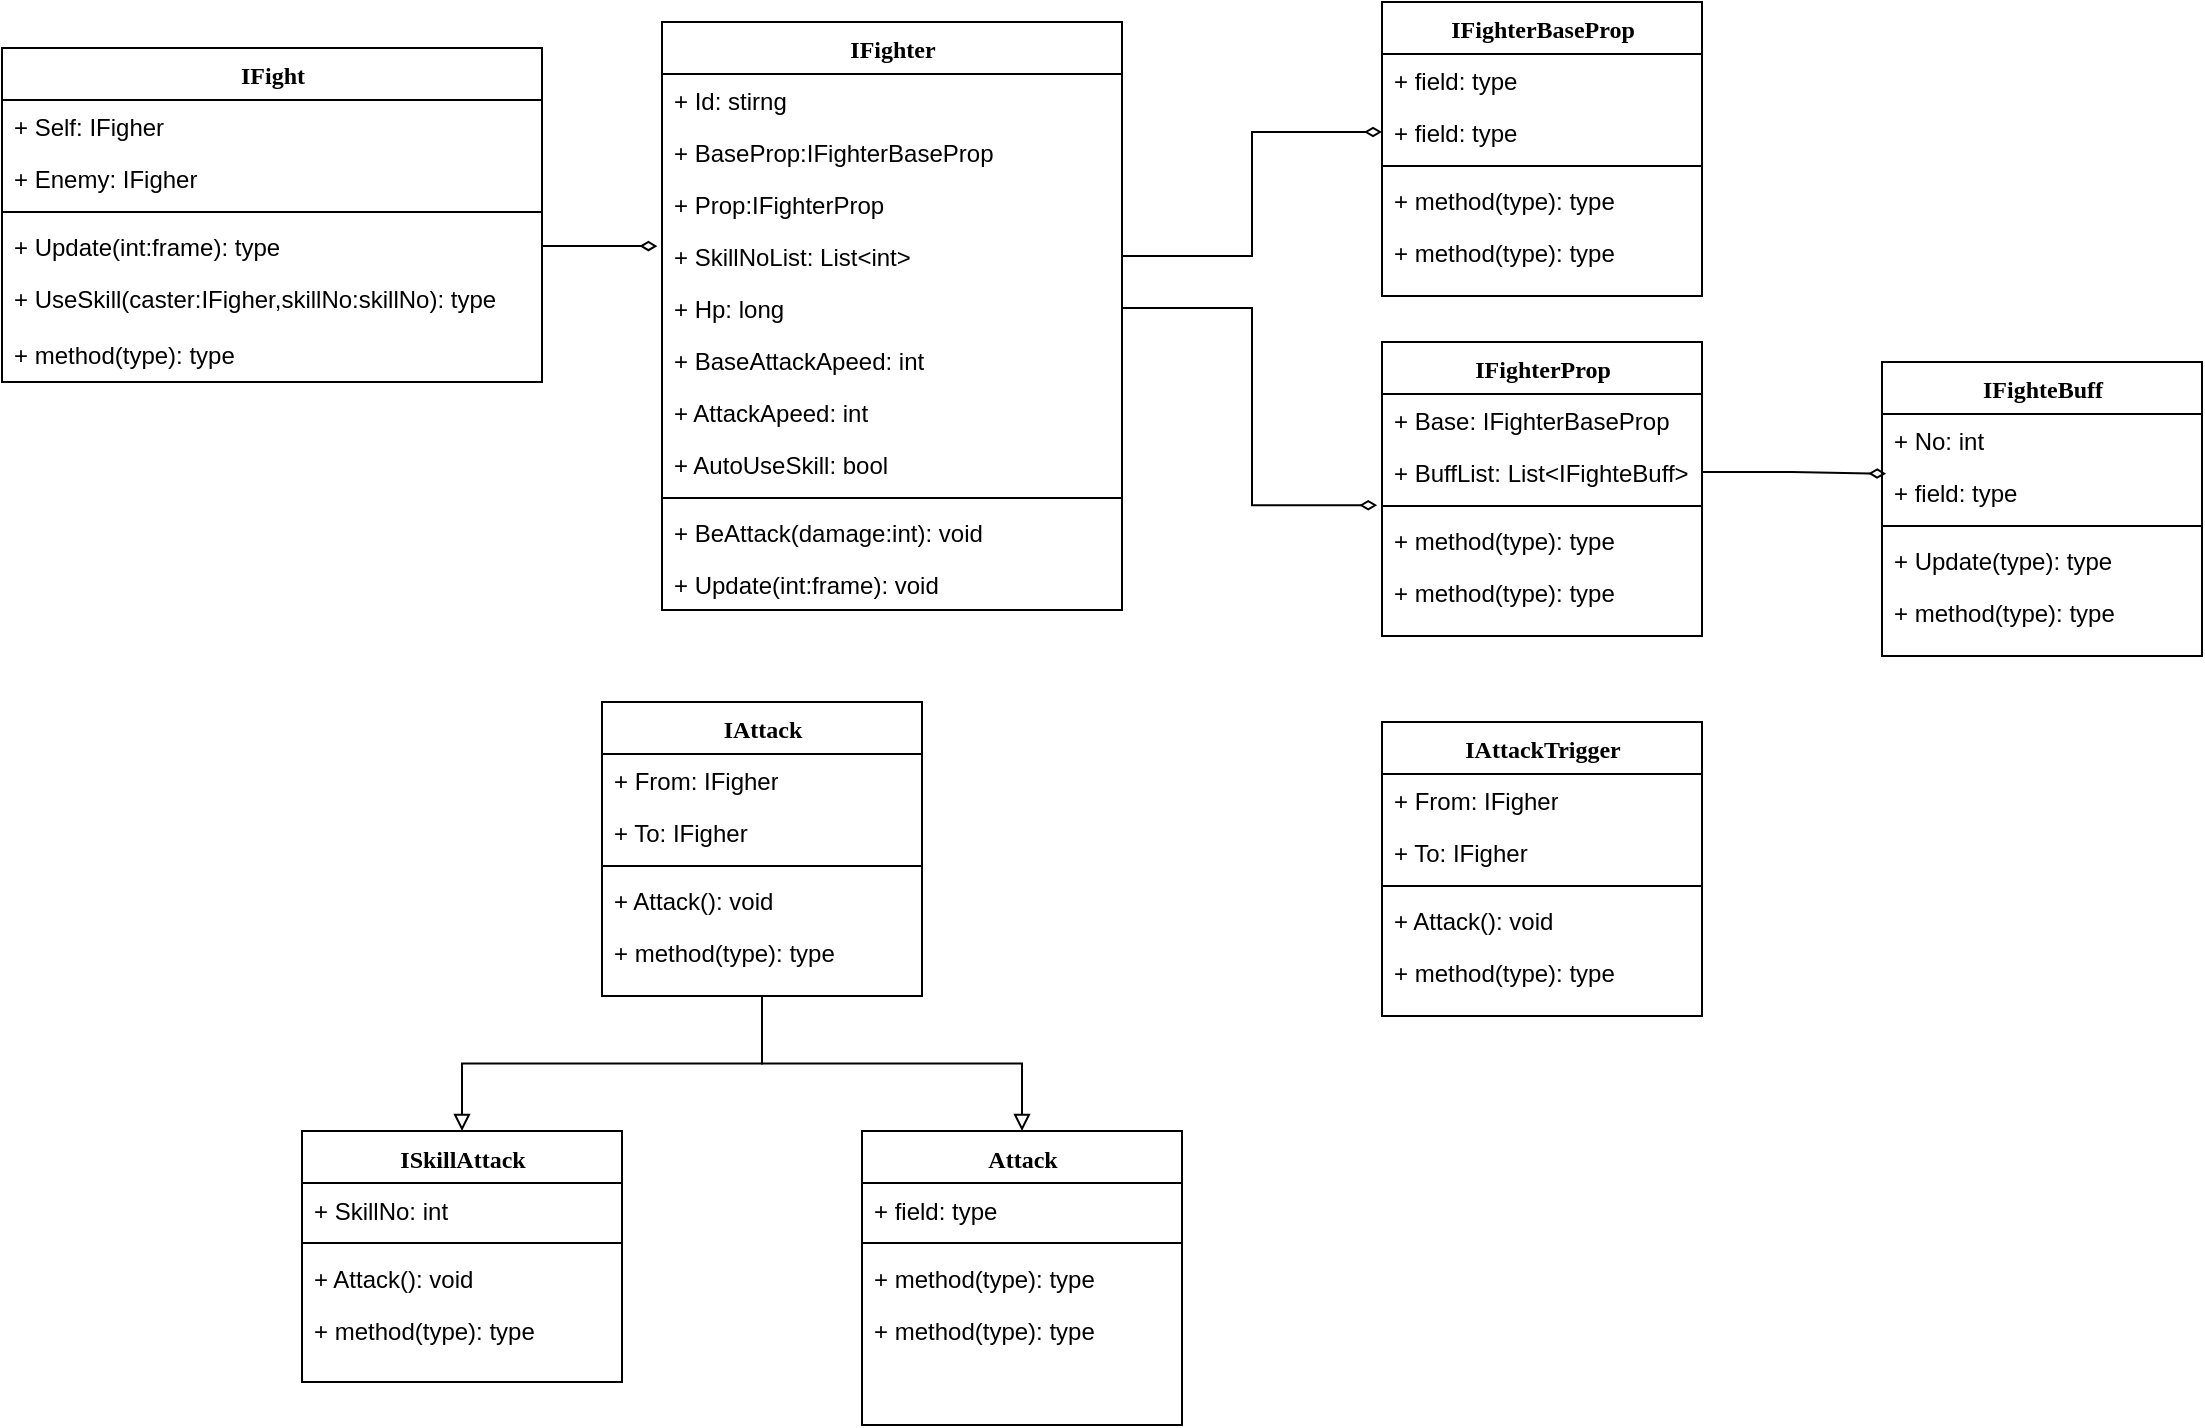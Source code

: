<mxfile version="21.6.2" type="github">
  <diagram name="Page-1" id="9f46799a-70d6-7492-0946-bef42562c5a5">
    <mxGraphModel dx="1430" dy="730" grid="1" gridSize="10" guides="1" tooltips="1" connect="1" arrows="1" fold="1" page="1" pageScale="1" pageWidth="1100" pageHeight="850" background="none" math="0" shadow="0">
      <root>
        <mxCell id="0" />
        <mxCell id="1" parent="0" />
        <mxCell id="78961159f06e98e8-30" value="IFight" style="swimlane;html=1;fontStyle=1;align=center;verticalAlign=top;childLayout=stackLayout;horizontal=1;startSize=26;horizontalStack=0;resizeParent=1;resizeLast=0;collapsible=1;marginBottom=0;swimlaneFillColor=#ffffff;rounded=0;shadow=0;comic=0;labelBackgroundColor=none;strokeWidth=1;fillColor=none;fontFamily=Verdana;fontSize=12" parent="1" vertex="1">
          <mxGeometry x="230" y="73" width="270" height="167" as="geometry">
            <mxRectangle x="430" y="83" width="80" height="30" as="alternateBounds" />
          </mxGeometry>
        </mxCell>
        <mxCell id="78961159f06e98e8-31" value="+ Self:&amp;nbsp;IFigher" style="text;html=1;strokeColor=none;fillColor=none;align=left;verticalAlign=top;spacingLeft=4;spacingRight=4;whiteSpace=wrap;overflow=hidden;rotatable=0;points=[[0,0.5],[1,0.5]];portConstraint=eastwest;" parent="78961159f06e98e8-30" vertex="1">
          <mxGeometry y="26" width="270" height="26" as="geometry" />
        </mxCell>
        <mxCell id="kX134IVRA6IxvuL3cAIl-8" value="+ Enemy:&amp;nbsp;IFigher" style="text;html=1;strokeColor=none;fillColor=none;align=left;verticalAlign=top;spacingLeft=4;spacingRight=4;whiteSpace=wrap;overflow=hidden;rotatable=0;points=[[0,0.5],[1,0.5]];portConstraint=eastwest;" vertex="1" parent="78961159f06e98e8-30">
          <mxGeometry y="52" width="270" height="26" as="geometry" />
        </mxCell>
        <mxCell id="78961159f06e98e8-38" value="" style="line;html=1;strokeWidth=1;fillColor=none;align=left;verticalAlign=middle;spacingTop=-1;spacingLeft=3;spacingRight=3;rotatable=0;labelPosition=right;points=[];portConstraint=eastwest;" parent="78961159f06e98e8-30" vertex="1">
          <mxGeometry y="78" width="270" height="8" as="geometry" />
        </mxCell>
        <mxCell id="78961159f06e98e8-39" value="+ Update(int:frame): type" style="text;html=1;strokeColor=none;fillColor=none;align=left;verticalAlign=top;spacingLeft=4;spacingRight=4;whiteSpace=wrap;overflow=hidden;rotatable=0;points=[[0,0.5],[1,0.5]];portConstraint=eastwest;" parent="78961159f06e98e8-30" vertex="1">
          <mxGeometry y="86" width="270" height="26" as="geometry" />
        </mxCell>
        <mxCell id="78961159f06e98e8-40" value="+ UseSkill(caster:IFigher,skillNo:skillNo): type" style="text;html=1;strokeColor=none;fillColor=none;align=left;verticalAlign=top;spacingLeft=4;spacingRight=4;whiteSpace=wrap;overflow=hidden;rotatable=0;points=[[0,0.5],[1,0.5]];portConstraint=eastwest;" parent="78961159f06e98e8-30" vertex="1">
          <mxGeometry y="112" width="270" height="28" as="geometry" />
        </mxCell>
        <mxCell id="78961159f06e98e8-42" value="+ method(type): type" style="text;html=1;strokeColor=none;fillColor=none;align=left;verticalAlign=top;spacingLeft=4;spacingRight=4;whiteSpace=wrap;overflow=hidden;rotatable=0;points=[[0,0.5],[1,0.5]];portConstraint=eastwest;" parent="78961159f06e98e8-30" vertex="1">
          <mxGeometry y="140" width="270" height="26" as="geometry" />
        </mxCell>
        <mxCell id="78961159f06e98e8-43" value="IFighter" style="swimlane;html=1;fontStyle=1;align=center;verticalAlign=top;childLayout=stackLayout;horizontal=1;startSize=26;horizontalStack=0;resizeParent=1;resizeLast=0;collapsible=1;marginBottom=0;swimlaneFillColor=#ffffff;rounded=0;shadow=0;comic=0;labelBackgroundColor=none;strokeWidth=1;fillColor=none;fontFamily=Verdana;fontSize=12" parent="1" vertex="1">
          <mxGeometry x="560" y="60" width="230" height="294" as="geometry" />
        </mxCell>
        <mxCell id="78961159f06e98e8-44" value="+ Id: stirng" style="text;html=1;strokeColor=none;fillColor=none;align=left;verticalAlign=top;spacingLeft=4;spacingRight=4;whiteSpace=wrap;overflow=hidden;rotatable=0;points=[[0,0.5],[1,0.5]];portConstraint=eastwest;" parent="78961159f06e98e8-43" vertex="1">
          <mxGeometry y="26" width="230" height="26" as="geometry" />
        </mxCell>
        <mxCell id="78961159f06e98e8-45" value="+ BaseProp:IFighterBaseProp" style="text;html=1;strokeColor=none;fillColor=none;align=left;verticalAlign=top;spacingLeft=4;spacingRight=4;whiteSpace=wrap;overflow=hidden;rotatable=0;points=[[0,0.5],[1,0.5]];portConstraint=eastwest;" parent="78961159f06e98e8-43" vertex="1">
          <mxGeometry y="52" width="230" height="26" as="geometry" />
        </mxCell>
        <mxCell id="kX134IVRA6IxvuL3cAIl-28" value="+ Prop:IFighterProp" style="text;html=1;strokeColor=none;fillColor=none;align=left;verticalAlign=top;spacingLeft=4;spacingRight=4;whiteSpace=wrap;overflow=hidden;rotatable=0;points=[[0,0.5],[1,0.5]];portConstraint=eastwest;" vertex="1" parent="78961159f06e98e8-43">
          <mxGeometry y="78" width="230" height="26" as="geometry" />
        </mxCell>
        <mxCell id="78961159f06e98e8-49" value="+ SkillNoList: List&amp;lt;int&amp;gt;" style="text;html=1;strokeColor=none;fillColor=none;align=left;verticalAlign=top;spacingLeft=4;spacingRight=4;whiteSpace=wrap;overflow=hidden;rotatable=0;points=[[0,0.5],[1,0.5]];portConstraint=eastwest;" parent="78961159f06e98e8-43" vertex="1">
          <mxGeometry y="104" width="230" height="26" as="geometry" />
        </mxCell>
        <mxCell id="78961159f06e98e8-50" value="+ Hp: long" style="text;html=1;strokeColor=none;fillColor=none;align=left;verticalAlign=top;spacingLeft=4;spacingRight=4;whiteSpace=wrap;overflow=hidden;rotatable=0;points=[[0,0.5],[1,0.5]];portConstraint=eastwest;" parent="78961159f06e98e8-43" vertex="1">
          <mxGeometry y="130" width="230" height="26" as="geometry" />
        </mxCell>
        <mxCell id="kX134IVRA6IxvuL3cAIl-39" value="+ BaseAttackApeed: int" style="text;html=1;strokeColor=none;fillColor=none;align=left;verticalAlign=top;spacingLeft=4;spacingRight=4;whiteSpace=wrap;overflow=hidden;rotatable=0;points=[[0,0.5],[1,0.5]];portConstraint=eastwest;" vertex="1" parent="78961159f06e98e8-43">
          <mxGeometry y="156" width="230" height="26" as="geometry" />
        </mxCell>
        <mxCell id="kX134IVRA6IxvuL3cAIl-38" value="+ AttackApeed: int" style="text;html=1;strokeColor=none;fillColor=none;align=left;verticalAlign=top;spacingLeft=4;spacingRight=4;whiteSpace=wrap;overflow=hidden;rotatable=0;points=[[0,0.5],[1,0.5]];portConstraint=eastwest;" vertex="1" parent="78961159f06e98e8-43">
          <mxGeometry y="182" width="230" height="26" as="geometry" />
        </mxCell>
        <mxCell id="kX134IVRA6IxvuL3cAIl-75" value="+ AutoUseSkill: bool" style="text;html=1;strokeColor=none;fillColor=none;align=left;verticalAlign=top;spacingLeft=4;spacingRight=4;whiteSpace=wrap;overflow=hidden;rotatable=0;points=[[0,0.5],[1,0.5]];portConstraint=eastwest;" vertex="1" parent="78961159f06e98e8-43">
          <mxGeometry y="208" width="230" height="26" as="geometry" />
        </mxCell>
        <mxCell id="78961159f06e98e8-51" value="" style="line;html=1;strokeWidth=1;fillColor=none;align=left;verticalAlign=middle;spacingTop=-1;spacingLeft=3;spacingRight=3;rotatable=0;labelPosition=right;points=[];portConstraint=eastwest;" parent="78961159f06e98e8-43" vertex="1">
          <mxGeometry y="234" width="230" height="8" as="geometry" />
        </mxCell>
        <mxCell id="78961159f06e98e8-52" value="+ BeAttack(damage:int): void" style="text;html=1;strokeColor=none;fillColor=none;align=left;verticalAlign=top;spacingLeft=4;spacingRight=4;whiteSpace=wrap;overflow=hidden;rotatable=0;points=[[0,0.5],[1,0.5]];portConstraint=eastwest;" parent="78961159f06e98e8-43" vertex="1">
          <mxGeometry y="242" width="230" height="26" as="geometry" />
        </mxCell>
        <mxCell id="78961159f06e98e8-53" value="+ Update(int:frame): void" style="text;html=1;strokeColor=none;fillColor=none;align=left;verticalAlign=top;spacingLeft=4;spacingRight=4;whiteSpace=wrap;overflow=hidden;rotatable=0;points=[[0,0.5],[1,0.5]];portConstraint=eastwest;" parent="78961159f06e98e8-43" vertex="1">
          <mxGeometry y="268" width="230" height="26" as="geometry" />
        </mxCell>
        <mxCell id="kX134IVRA6IxvuL3cAIl-9" value="IFighterBaseProp" style="swimlane;html=1;fontStyle=1;align=center;verticalAlign=top;childLayout=stackLayout;horizontal=1;startSize=26;horizontalStack=0;resizeParent=1;resizeLast=0;collapsible=1;marginBottom=0;swimlaneFillColor=#ffffff;rounded=0;shadow=0;comic=0;labelBackgroundColor=none;strokeWidth=1;fillColor=none;fontFamily=Verdana;fontSize=12" vertex="1" parent="1">
          <mxGeometry x="920" y="50.0" width="160" height="147" as="geometry" />
        </mxCell>
        <mxCell id="kX134IVRA6IxvuL3cAIl-10" value="+ field: type" style="text;html=1;strokeColor=none;fillColor=none;align=left;verticalAlign=top;spacingLeft=4;spacingRight=4;whiteSpace=wrap;overflow=hidden;rotatable=0;points=[[0,0.5],[1,0.5]];portConstraint=eastwest;" vertex="1" parent="kX134IVRA6IxvuL3cAIl-9">
          <mxGeometry y="26" width="160" height="26" as="geometry" />
        </mxCell>
        <mxCell id="kX134IVRA6IxvuL3cAIl-11" value="+ field: type" style="text;html=1;strokeColor=none;fillColor=none;align=left;verticalAlign=top;spacingLeft=4;spacingRight=4;whiteSpace=wrap;overflow=hidden;rotatable=0;points=[[0,0.5],[1,0.5]];portConstraint=eastwest;" vertex="1" parent="kX134IVRA6IxvuL3cAIl-9">
          <mxGeometry y="52" width="160" height="26" as="geometry" />
        </mxCell>
        <mxCell id="kX134IVRA6IxvuL3cAIl-12" value="" style="line;html=1;strokeWidth=1;fillColor=none;align=left;verticalAlign=middle;spacingTop=-1;spacingLeft=3;spacingRight=3;rotatable=0;labelPosition=right;points=[];portConstraint=eastwest;" vertex="1" parent="kX134IVRA6IxvuL3cAIl-9">
          <mxGeometry y="78" width="160" height="8" as="geometry" />
        </mxCell>
        <mxCell id="kX134IVRA6IxvuL3cAIl-13" value="+ method(type): type" style="text;html=1;strokeColor=none;fillColor=none;align=left;verticalAlign=top;spacingLeft=4;spacingRight=4;whiteSpace=wrap;overflow=hidden;rotatable=0;points=[[0,0.5],[1,0.5]];portConstraint=eastwest;" vertex="1" parent="kX134IVRA6IxvuL3cAIl-9">
          <mxGeometry y="86" width="160" height="26" as="geometry" />
        </mxCell>
        <mxCell id="kX134IVRA6IxvuL3cAIl-14" value="+ method(type): type" style="text;html=1;strokeColor=none;fillColor=none;align=left;verticalAlign=top;spacingLeft=4;spacingRight=4;whiteSpace=wrap;overflow=hidden;rotatable=0;points=[[0,0.5],[1,0.5]];portConstraint=eastwest;" vertex="1" parent="kX134IVRA6IxvuL3cAIl-9">
          <mxGeometry y="112" width="160" height="26" as="geometry" />
        </mxCell>
        <mxCell id="kX134IVRA6IxvuL3cAIl-15" value="IFighteBuff" style="swimlane;html=1;fontStyle=1;align=center;verticalAlign=top;childLayout=stackLayout;horizontal=1;startSize=26;horizontalStack=0;resizeParent=1;resizeLast=0;collapsible=1;marginBottom=0;swimlaneFillColor=#ffffff;rounded=0;shadow=0;comic=0;labelBackgroundColor=none;strokeWidth=1;fillColor=none;fontFamily=Verdana;fontSize=12" vertex="1" parent="1">
          <mxGeometry x="1170" y="230.0" width="160" height="147" as="geometry" />
        </mxCell>
        <mxCell id="kX134IVRA6IxvuL3cAIl-16" value="+ No: int" style="text;html=1;strokeColor=none;fillColor=none;align=left;verticalAlign=top;spacingLeft=4;spacingRight=4;whiteSpace=wrap;overflow=hidden;rotatable=0;points=[[0,0.5],[1,0.5]];portConstraint=eastwest;" vertex="1" parent="kX134IVRA6IxvuL3cAIl-15">
          <mxGeometry y="26" width="160" height="26" as="geometry" />
        </mxCell>
        <mxCell id="kX134IVRA6IxvuL3cAIl-17" value="+ field: type" style="text;html=1;strokeColor=none;fillColor=none;align=left;verticalAlign=top;spacingLeft=4;spacingRight=4;whiteSpace=wrap;overflow=hidden;rotatable=0;points=[[0,0.5],[1,0.5]];portConstraint=eastwest;" vertex="1" parent="kX134IVRA6IxvuL3cAIl-15">
          <mxGeometry y="52" width="160" height="26" as="geometry" />
        </mxCell>
        <mxCell id="kX134IVRA6IxvuL3cAIl-18" value="" style="line;html=1;strokeWidth=1;fillColor=none;align=left;verticalAlign=middle;spacingTop=-1;spacingLeft=3;spacingRight=3;rotatable=0;labelPosition=right;points=[];portConstraint=eastwest;" vertex="1" parent="kX134IVRA6IxvuL3cAIl-15">
          <mxGeometry y="78" width="160" height="8" as="geometry" />
        </mxCell>
        <mxCell id="kX134IVRA6IxvuL3cAIl-19" value="+ Update(type): type" style="text;html=1;strokeColor=none;fillColor=none;align=left;verticalAlign=top;spacingLeft=4;spacingRight=4;whiteSpace=wrap;overflow=hidden;rotatable=0;points=[[0,0.5],[1,0.5]];portConstraint=eastwest;" vertex="1" parent="kX134IVRA6IxvuL3cAIl-15">
          <mxGeometry y="86" width="160" height="26" as="geometry" />
        </mxCell>
        <mxCell id="kX134IVRA6IxvuL3cAIl-20" value="+ method(type): type" style="text;html=1;strokeColor=none;fillColor=none;align=left;verticalAlign=top;spacingLeft=4;spacingRight=4;whiteSpace=wrap;overflow=hidden;rotatable=0;points=[[0,0.5],[1,0.5]];portConstraint=eastwest;" vertex="1" parent="kX134IVRA6IxvuL3cAIl-15">
          <mxGeometry y="112" width="160" height="26" as="geometry" />
        </mxCell>
        <mxCell id="kX134IVRA6IxvuL3cAIl-21" value="IFighterProp" style="swimlane;html=1;fontStyle=1;align=center;verticalAlign=top;childLayout=stackLayout;horizontal=1;startSize=26;horizontalStack=0;resizeParent=1;resizeLast=0;collapsible=1;marginBottom=0;swimlaneFillColor=#ffffff;rounded=0;shadow=0;comic=0;labelBackgroundColor=none;strokeWidth=1;fillColor=none;fontFamily=Verdana;fontSize=12" vertex="1" parent="1">
          <mxGeometry x="920" y="220.0" width="160" height="147" as="geometry" />
        </mxCell>
        <mxCell id="kX134IVRA6IxvuL3cAIl-22" value="+ Base:&amp;nbsp;IFighterBaseProp" style="text;html=1;strokeColor=none;fillColor=none;align=left;verticalAlign=top;spacingLeft=4;spacingRight=4;whiteSpace=wrap;overflow=hidden;rotatable=0;points=[[0,0.5],[1,0.5]];portConstraint=eastwest;" vertex="1" parent="kX134IVRA6IxvuL3cAIl-21">
          <mxGeometry y="26" width="160" height="26" as="geometry" />
        </mxCell>
        <mxCell id="kX134IVRA6IxvuL3cAIl-23" value="+ BuffList: List&amp;lt;IFighteBuff&amp;gt;" style="text;html=1;strokeColor=none;fillColor=none;align=left;verticalAlign=top;spacingLeft=4;spacingRight=4;whiteSpace=wrap;overflow=hidden;rotatable=0;points=[[0,0.5],[1,0.5]];portConstraint=eastwest;" vertex="1" parent="kX134IVRA6IxvuL3cAIl-21">
          <mxGeometry y="52" width="160" height="26" as="geometry" />
        </mxCell>
        <mxCell id="kX134IVRA6IxvuL3cAIl-24" value="" style="line;html=1;strokeWidth=1;fillColor=none;align=left;verticalAlign=middle;spacingTop=-1;spacingLeft=3;spacingRight=3;rotatable=0;labelPosition=right;points=[];portConstraint=eastwest;" vertex="1" parent="kX134IVRA6IxvuL3cAIl-21">
          <mxGeometry y="78" width="160" height="8" as="geometry" />
        </mxCell>
        <mxCell id="kX134IVRA6IxvuL3cAIl-25" value="+ method(type): type" style="text;html=1;strokeColor=none;fillColor=none;align=left;verticalAlign=top;spacingLeft=4;spacingRight=4;whiteSpace=wrap;overflow=hidden;rotatable=0;points=[[0,0.5],[1,0.5]];portConstraint=eastwest;" vertex="1" parent="kX134IVRA6IxvuL3cAIl-21">
          <mxGeometry y="86" width="160" height="26" as="geometry" />
        </mxCell>
        <mxCell id="kX134IVRA6IxvuL3cAIl-26" value="+ method(type): type" style="text;html=1;strokeColor=none;fillColor=none;align=left;verticalAlign=top;spacingLeft=4;spacingRight=4;whiteSpace=wrap;overflow=hidden;rotatable=0;points=[[0,0.5],[1,0.5]];portConstraint=eastwest;" vertex="1" parent="kX134IVRA6IxvuL3cAIl-21">
          <mxGeometry y="112" width="160" height="26" as="geometry" />
        </mxCell>
        <mxCell id="kX134IVRA6IxvuL3cAIl-54" style="edgeStyle=orthogonalEdgeStyle;rounded=0;orthogonalLoop=1;jettySize=auto;html=1;exitX=0.5;exitY=1;exitDx=0;exitDy=0;endArrow=block;endFill=0;" edge="1" parent="1" source="kX134IVRA6IxvuL3cAIl-40" target="kX134IVRA6IxvuL3cAIl-48">
          <mxGeometry relative="1" as="geometry" />
        </mxCell>
        <mxCell id="kX134IVRA6IxvuL3cAIl-67" style="edgeStyle=orthogonalEdgeStyle;rounded=0;orthogonalLoop=1;jettySize=auto;html=1;exitX=0.5;exitY=1;exitDx=0;exitDy=0;endArrow=block;endFill=0;" edge="1" parent="1" source="kX134IVRA6IxvuL3cAIl-40" target="kX134IVRA6IxvuL3cAIl-61">
          <mxGeometry relative="1" as="geometry" />
        </mxCell>
        <mxCell id="kX134IVRA6IxvuL3cAIl-40" value="IAttack" style="swimlane;html=1;fontStyle=1;align=center;verticalAlign=top;childLayout=stackLayout;horizontal=1;startSize=26;horizontalStack=0;resizeParent=1;resizeLast=0;collapsible=1;marginBottom=0;swimlaneFillColor=#ffffff;rounded=0;shadow=0;comic=0;labelBackgroundColor=none;strokeWidth=1;fillColor=none;fontFamily=Verdana;fontSize=12" vertex="1" parent="1">
          <mxGeometry x="530" y="400.0" width="160" height="147" as="geometry" />
        </mxCell>
        <mxCell id="kX134IVRA6IxvuL3cAIl-41" value="+ From: IFigher" style="text;html=1;strokeColor=none;fillColor=none;align=left;verticalAlign=top;spacingLeft=4;spacingRight=4;whiteSpace=wrap;overflow=hidden;rotatable=0;points=[[0,0.5],[1,0.5]];portConstraint=eastwest;" vertex="1" parent="kX134IVRA6IxvuL3cAIl-40">
          <mxGeometry y="26" width="160" height="26" as="geometry" />
        </mxCell>
        <mxCell id="kX134IVRA6IxvuL3cAIl-42" value="+ To: IFigher" style="text;html=1;strokeColor=none;fillColor=none;align=left;verticalAlign=top;spacingLeft=4;spacingRight=4;whiteSpace=wrap;overflow=hidden;rotatable=0;points=[[0,0.5],[1,0.5]];portConstraint=eastwest;" vertex="1" parent="kX134IVRA6IxvuL3cAIl-40">
          <mxGeometry y="52" width="160" height="26" as="geometry" />
        </mxCell>
        <mxCell id="kX134IVRA6IxvuL3cAIl-43" value="" style="line;html=1;strokeWidth=1;fillColor=none;align=left;verticalAlign=middle;spacingTop=-1;spacingLeft=3;spacingRight=3;rotatable=0;labelPosition=right;points=[];portConstraint=eastwest;" vertex="1" parent="kX134IVRA6IxvuL3cAIl-40">
          <mxGeometry y="78" width="160" height="8" as="geometry" />
        </mxCell>
        <mxCell id="kX134IVRA6IxvuL3cAIl-44" value="+ Attack(): void" style="text;html=1;strokeColor=none;fillColor=none;align=left;verticalAlign=top;spacingLeft=4;spacingRight=4;whiteSpace=wrap;overflow=hidden;rotatable=0;points=[[0,0.5],[1,0.5]];portConstraint=eastwest;" vertex="1" parent="kX134IVRA6IxvuL3cAIl-40">
          <mxGeometry y="86" width="160" height="26" as="geometry" />
        </mxCell>
        <mxCell id="kX134IVRA6IxvuL3cAIl-45" value="+ method(type): type" style="text;html=1;strokeColor=none;fillColor=none;align=left;verticalAlign=top;spacingLeft=4;spacingRight=4;whiteSpace=wrap;overflow=hidden;rotatable=0;points=[[0,0.5],[1,0.5]];portConstraint=eastwest;" vertex="1" parent="kX134IVRA6IxvuL3cAIl-40">
          <mxGeometry y="112" width="160" height="26" as="geometry" />
        </mxCell>
        <mxCell id="kX134IVRA6IxvuL3cAIl-48" value="ISkillAttack" style="swimlane;html=1;fontStyle=1;align=center;verticalAlign=top;childLayout=stackLayout;horizontal=1;startSize=26;horizontalStack=0;resizeParent=1;resizeLast=0;collapsible=1;marginBottom=0;swimlaneFillColor=#ffffff;rounded=0;shadow=0;comic=0;labelBackgroundColor=none;strokeWidth=1;fillColor=none;fontFamily=Verdana;fontSize=12" vertex="1" parent="1">
          <mxGeometry x="380" y="614.5" width="160" height="125.5" as="geometry" />
        </mxCell>
        <mxCell id="kX134IVRA6IxvuL3cAIl-50" value="+ SkillNo: int" style="text;html=1;strokeColor=none;fillColor=none;align=left;verticalAlign=top;spacingLeft=4;spacingRight=4;whiteSpace=wrap;overflow=hidden;rotatable=0;points=[[0,0.5],[1,0.5]];portConstraint=eastwest;" vertex="1" parent="kX134IVRA6IxvuL3cAIl-48">
          <mxGeometry y="26" width="160" height="26" as="geometry" />
        </mxCell>
        <mxCell id="kX134IVRA6IxvuL3cAIl-51" value="" style="line;html=1;strokeWidth=1;fillColor=none;align=left;verticalAlign=middle;spacingTop=-1;spacingLeft=3;spacingRight=3;rotatable=0;labelPosition=right;points=[];portConstraint=eastwest;" vertex="1" parent="kX134IVRA6IxvuL3cAIl-48">
          <mxGeometry y="52" width="160" height="8" as="geometry" />
        </mxCell>
        <mxCell id="kX134IVRA6IxvuL3cAIl-52" value="+ Attack(): void" style="text;html=1;strokeColor=none;fillColor=none;align=left;verticalAlign=top;spacingLeft=4;spacingRight=4;whiteSpace=wrap;overflow=hidden;rotatable=0;points=[[0,0.5],[1,0.5]];portConstraint=eastwest;" vertex="1" parent="kX134IVRA6IxvuL3cAIl-48">
          <mxGeometry y="60" width="160" height="26" as="geometry" />
        </mxCell>
        <mxCell id="kX134IVRA6IxvuL3cAIl-53" value="+ method(type): type" style="text;html=1;strokeColor=none;fillColor=none;align=left;verticalAlign=top;spacingLeft=4;spacingRight=4;whiteSpace=wrap;overflow=hidden;rotatable=0;points=[[0,0.5],[1,0.5]];portConstraint=eastwest;" vertex="1" parent="kX134IVRA6IxvuL3cAIl-48">
          <mxGeometry y="86" width="160" height="26" as="geometry" />
        </mxCell>
        <mxCell id="kX134IVRA6IxvuL3cAIl-61" value="Attack" style="swimlane;html=1;fontStyle=1;align=center;verticalAlign=top;childLayout=stackLayout;horizontal=1;startSize=26;horizontalStack=0;resizeParent=1;resizeLast=0;collapsible=1;marginBottom=0;swimlaneFillColor=#ffffff;rounded=0;shadow=0;comic=0;labelBackgroundColor=none;strokeWidth=1;fillColor=none;fontFamily=Verdana;fontSize=12" vertex="1" parent="1">
          <mxGeometry x="660" y="614.5" width="160" height="147" as="geometry" />
        </mxCell>
        <mxCell id="kX134IVRA6IxvuL3cAIl-63" value="+ field: type" style="text;html=1;strokeColor=none;fillColor=none;align=left;verticalAlign=top;spacingLeft=4;spacingRight=4;whiteSpace=wrap;overflow=hidden;rotatable=0;points=[[0,0.5],[1,0.5]];portConstraint=eastwest;" vertex="1" parent="kX134IVRA6IxvuL3cAIl-61">
          <mxGeometry y="26" width="160" height="26" as="geometry" />
        </mxCell>
        <mxCell id="kX134IVRA6IxvuL3cAIl-64" value="" style="line;html=1;strokeWidth=1;fillColor=none;align=left;verticalAlign=middle;spacingTop=-1;spacingLeft=3;spacingRight=3;rotatable=0;labelPosition=right;points=[];portConstraint=eastwest;" vertex="1" parent="kX134IVRA6IxvuL3cAIl-61">
          <mxGeometry y="52" width="160" height="8" as="geometry" />
        </mxCell>
        <mxCell id="kX134IVRA6IxvuL3cAIl-65" value="+ method(type): type" style="text;html=1;strokeColor=none;fillColor=none;align=left;verticalAlign=top;spacingLeft=4;spacingRight=4;whiteSpace=wrap;overflow=hidden;rotatable=0;points=[[0,0.5],[1,0.5]];portConstraint=eastwest;" vertex="1" parent="kX134IVRA6IxvuL3cAIl-61">
          <mxGeometry y="60" width="160" height="26" as="geometry" />
        </mxCell>
        <mxCell id="kX134IVRA6IxvuL3cAIl-66" value="+ method(type): type" style="text;html=1;strokeColor=none;fillColor=none;align=left;verticalAlign=top;spacingLeft=4;spacingRight=4;whiteSpace=wrap;overflow=hidden;rotatable=0;points=[[0,0.5],[1,0.5]];portConstraint=eastwest;" vertex="1" parent="kX134IVRA6IxvuL3cAIl-61">
          <mxGeometry y="86" width="160" height="26" as="geometry" />
        </mxCell>
        <mxCell id="kX134IVRA6IxvuL3cAIl-70" style="edgeStyle=orthogonalEdgeStyle;rounded=0;orthogonalLoop=1;jettySize=auto;html=1;exitX=1;exitY=0.5;exitDx=0;exitDy=0;endArrow=diamondThin;endFill=0;entryX=-0.01;entryY=0.31;entryDx=0;entryDy=0;entryPerimeter=0;" edge="1" parent="1" source="78961159f06e98e8-39" target="78961159f06e98e8-49">
          <mxGeometry relative="1" as="geometry" />
        </mxCell>
        <mxCell id="kX134IVRA6IxvuL3cAIl-71" style="edgeStyle=orthogonalEdgeStyle;rounded=0;orthogonalLoop=1;jettySize=auto;html=1;exitX=1;exitY=0.5;exitDx=0;exitDy=0;endArrow=diamondThin;endFill=0;" edge="1" parent="1" source="78961159f06e98e8-49" target="kX134IVRA6IxvuL3cAIl-11">
          <mxGeometry relative="1" as="geometry" />
        </mxCell>
        <mxCell id="kX134IVRA6IxvuL3cAIl-73" style="edgeStyle=orthogonalEdgeStyle;rounded=0;orthogonalLoop=1;jettySize=auto;html=1;endArrow=diamondThin;endFill=0;entryX=-0.015;entryY=-0.168;entryDx=0;entryDy=0;entryPerimeter=0;" edge="1" parent="1" source="78961159f06e98e8-50" target="kX134IVRA6IxvuL3cAIl-25">
          <mxGeometry relative="1" as="geometry">
            <mxPoint x="910" y="490" as="targetPoint" />
          </mxGeometry>
        </mxCell>
        <mxCell id="kX134IVRA6IxvuL3cAIl-74" style="edgeStyle=orthogonalEdgeStyle;rounded=0;orthogonalLoop=1;jettySize=auto;html=1;entryX=0.013;entryY=0.149;entryDx=0;entryDy=0;entryPerimeter=0;endArrow=diamondThin;endFill=0;" edge="1" parent="1" source="kX134IVRA6IxvuL3cAIl-23" target="kX134IVRA6IxvuL3cAIl-17">
          <mxGeometry relative="1" as="geometry" />
        </mxCell>
        <mxCell id="kX134IVRA6IxvuL3cAIl-76" value="IAttackTrigger" style="swimlane;html=1;fontStyle=1;align=center;verticalAlign=top;childLayout=stackLayout;horizontal=1;startSize=26;horizontalStack=0;resizeParent=1;resizeLast=0;collapsible=1;marginBottom=0;swimlaneFillColor=#ffffff;rounded=0;shadow=0;comic=0;labelBackgroundColor=none;strokeWidth=1;fillColor=none;fontFamily=Verdana;fontSize=12" vertex="1" parent="1">
          <mxGeometry x="920" y="410.0" width="160" height="147" as="geometry" />
        </mxCell>
        <mxCell id="kX134IVRA6IxvuL3cAIl-77" value="+ From: IFigher" style="text;html=1;strokeColor=none;fillColor=none;align=left;verticalAlign=top;spacingLeft=4;spacingRight=4;whiteSpace=wrap;overflow=hidden;rotatable=0;points=[[0,0.5],[1,0.5]];portConstraint=eastwest;" vertex="1" parent="kX134IVRA6IxvuL3cAIl-76">
          <mxGeometry y="26" width="160" height="26" as="geometry" />
        </mxCell>
        <mxCell id="kX134IVRA6IxvuL3cAIl-78" value="+ To: IFigher" style="text;html=1;strokeColor=none;fillColor=none;align=left;verticalAlign=top;spacingLeft=4;spacingRight=4;whiteSpace=wrap;overflow=hidden;rotatable=0;points=[[0,0.5],[1,0.5]];portConstraint=eastwest;" vertex="1" parent="kX134IVRA6IxvuL3cAIl-76">
          <mxGeometry y="52" width="160" height="26" as="geometry" />
        </mxCell>
        <mxCell id="kX134IVRA6IxvuL3cAIl-79" value="" style="line;html=1;strokeWidth=1;fillColor=none;align=left;verticalAlign=middle;spacingTop=-1;spacingLeft=3;spacingRight=3;rotatable=0;labelPosition=right;points=[];portConstraint=eastwest;" vertex="1" parent="kX134IVRA6IxvuL3cAIl-76">
          <mxGeometry y="78" width="160" height="8" as="geometry" />
        </mxCell>
        <mxCell id="kX134IVRA6IxvuL3cAIl-80" value="+ Attack(): void" style="text;html=1;strokeColor=none;fillColor=none;align=left;verticalAlign=top;spacingLeft=4;spacingRight=4;whiteSpace=wrap;overflow=hidden;rotatable=0;points=[[0,0.5],[1,0.5]];portConstraint=eastwest;" vertex="1" parent="kX134IVRA6IxvuL3cAIl-76">
          <mxGeometry y="86" width="160" height="26" as="geometry" />
        </mxCell>
        <mxCell id="kX134IVRA6IxvuL3cAIl-81" value="+ method(type): type" style="text;html=1;strokeColor=none;fillColor=none;align=left;verticalAlign=top;spacingLeft=4;spacingRight=4;whiteSpace=wrap;overflow=hidden;rotatable=0;points=[[0,0.5],[1,0.5]];portConstraint=eastwest;" vertex="1" parent="kX134IVRA6IxvuL3cAIl-76">
          <mxGeometry y="112" width="160" height="26" as="geometry" />
        </mxCell>
      </root>
    </mxGraphModel>
  </diagram>
</mxfile>
